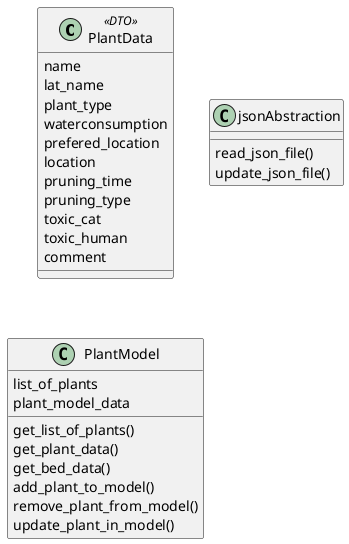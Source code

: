 @startuml Classdiagram PlantModel

class PlantData <<DTO>>{
    name
    lat_name
    plant_type
    waterconsumption
    prefered_location
    location
    pruning_time
    pruning_type
    toxic_cat
    toxic_human
    comment
}

class jsonAbstraction{
read_json_file()
update_json_file()
}

class PlantModel{
    list_of_plants
    plant_model_data
    get_list_of_plants()
    get_plant_data()
    get_bed_data()
    add_plant_to_model()
    remove_plant_from_model()
    update_plant_in_model()

}

@enduml